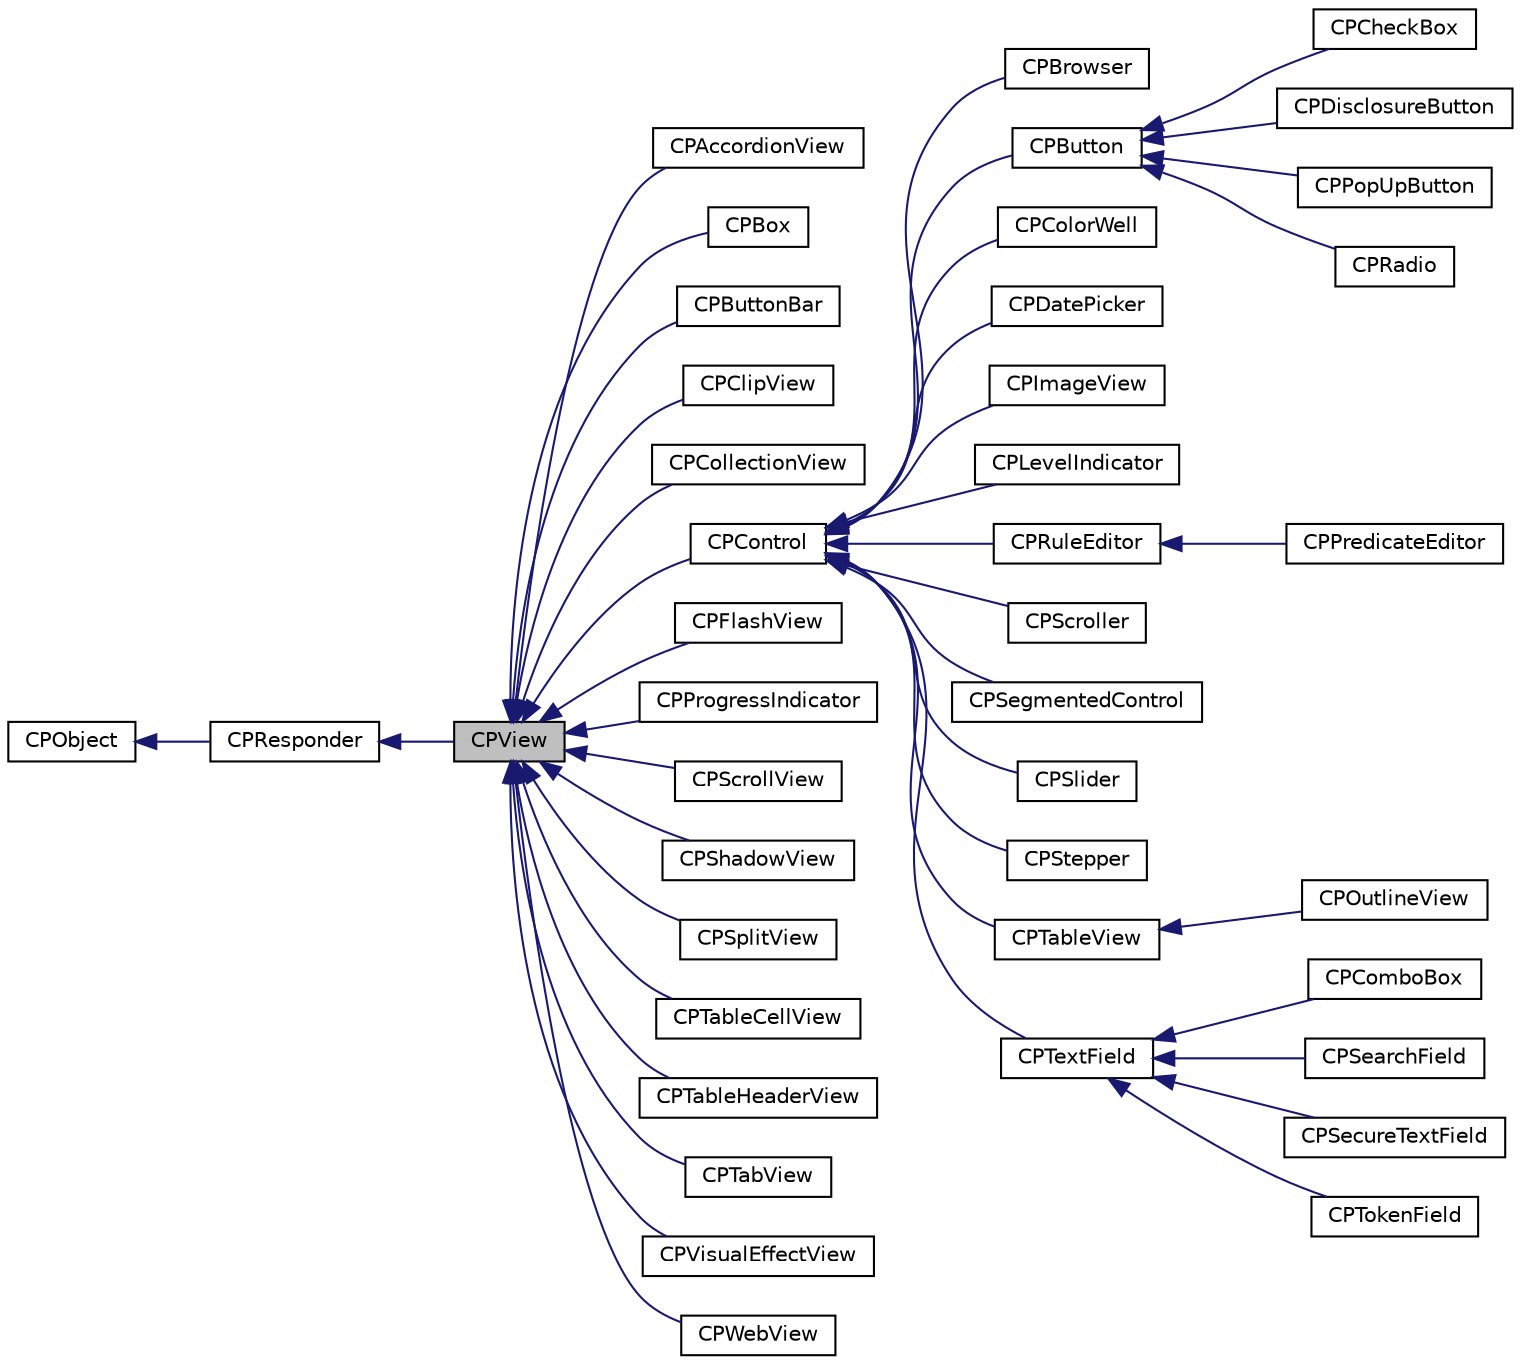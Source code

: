 digraph "CPView"
{
  edge [fontname="Helvetica",fontsize="10",labelfontname="Helvetica",labelfontsize="10"];
  node [fontname="Helvetica",fontsize="10",shape=record];
  rankdir="LR";
  Node1 [label="CPView",height=0.2,width=0.4,color="black", fillcolor="grey75", style="filled" fontcolor="black"];
  Node2 -> Node1 [dir="back",color="midnightblue",fontsize="10",style="solid",fontname="Helvetica"];
  Node2 [label="CPResponder",height=0.2,width=0.4,color="black", fillcolor="white", style="filled",URL="$interface_c_p_responder.html"];
  Node3 -> Node2 [dir="back",color="midnightblue",fontsize="10",style="solid",fontname="Helvetica"];
  Node3 [label="CPObject",height=0.2,width=0.4,color="black", fillcolor="white", style="filled",URL="$class_c_p_object.html"];
  Node1 -> Node4 [dir="back",color="midnightblue",fontsize="10",style="solid",fontname="Helvetica"];
  Node4 [label="CPAccordionView",height=0.2,width=0.4,color="black", fillcolor="white", style="filled",URL="$interface_c_p_accordion_view.html"];
  Node1 -> Node5 [dir="back",color="midnightblue",fontsize="10",style="solid",fontname="Helvetica"];
  Node5 [label="CPBox",height=0.2,width=0.4,color="black", fillcolor="white", style="filled",URL="$interface_c_p_box.html"];
  Node1 -> Node6 [dir="back",color="midnightblue",fontsize="10",style="solid",fontname="Helvetica"];
  Node6 [label="CPButtonBar",height=0.2,width=0.4,color="black", fillcolor="white", style="filled",URL="$interface_c_p_button_bar.html"];
  Node1 -> Node7 [dir="back",color="midnightblue",fontsize="10",style="solid",fontname="Helvetica"];
  Node7 [label="CPClipView",height=0.2,width=0.4,color="black", fillcolor="white", style="filled",URL="$interface_c_p_clip_view.html"];
  Node1 -> Node8 [dir="back",color="midnightblue",fontsize="10",style="solid",fontname="Helvetica"];
  Node8 [label="CPCollectionView",height=0.2,width=0.4,color="black", fillcolor="white", style="filled",URL="$interface_c_p_collection_view.html"];
  Node1 -> Node9 [dir="back",color="midnightblue",fontsize="10",style="solid",fontname="Helvetica"];
  Node9 [label="CPControl",height=0.2,width=0.4,color="black", fillcolor="white", style="filled",URL="$interface_c_p_control.html"];
  Node9 -> Node10 [dir="back",color="midnightblue",fontsize="10",style="solid",fontname="Helvetica"];
  Node10 [label="CPBrowser",height=0.2,width=0.4,color="black", fillcolor="white", style="filled",URL="$interface_c_p_browser.html"];
  Node9 -> Node11 [dir="back",color="midnightblue",fontsize="10",style="solid",fontname="Helvetica"];
  Node11 [label="CPButton",height=0.2,width=0.4,color="black", fillcolor="white", style="filled",URL="$interface_c_p_button.html"];
  Node11 -> Node12 [dir="back",color="midnightblue",fontsize="10",style="solid",fontname="Helvetica"];
  Node12 [label="CPCheckBox",height=0.2,width=0.4,color="black", fillcolor="white", style="filled",URL="$interface_c_p_check_box.html"];
  Node11 -> Node13 [dir="back",color="midnightblue",fontsize="10",style="solid",fontname="Helvetica"];
  Node13 [label="CPDisclosureButton",height=0.2,width=0.4,color="black", fillcolor="white", style="filled",URL="$interface_c_p_disclosure_button.html"];
  Node11 -> Node14 [dir="back",color="midnightblue",fontsize="10",style="solid",fontname="Helvetica"];
  Node14 [label="CPPopUpButton",height=0.2,width=0.4,color="black", fillcolor="white", style="filled",URL="$interface_c_p_pop_up_button.html"];
  Node11 -> Node15 [dir="back",color="midnightblue",fontsize="10",style="solid",fontname="Helvetica"];
  Node15 [label="CPRadio",height=0.2,width=0.4,color="black", fillcolor="white", style="filled",URL="$interface_c_p_radio.html"];
  Node9 -> Node16 [dir="back",color="midnightblue",fontsize="10",style="solid",fontname="Helvetica"];
  Node16 [label="CPColorWell",height=0.2,width=0.4,color="black", fillcolor="white", style="filled",URL="$interface_c_p_color_well.html"];
  Node9 -> Node17 [dir="back",color="midnightblue",fontsize="10",style="solid",fontname="Helvetica"];
  Node17 [label="CPDatePicker",height=0.2,width=0.4,color="black", fillcolor="white", style="filled",URL="$interface_c_p_date_picker.html"];
  Node9 -> Node18 [dir="back",color="midnightblue",fontsize="10",style="solid",fontname="Helvetica"];
  Node18 [label="CPImageView",height=0.2,width=0.4,color="black", fillcolor="white", style="filled",URL="$interface_c_p_image_view.html"];
  Node9 -> Node19 [dir="back",color="midnightblue",fontsize="10",style="solid",fontname="Helvetica"];
  Node19 [label="CPLevelIndicator",height=0.2,width=0.4,color="black", fillcolor="white", style="filled",URL="$interface_c_p_level_indicator.html"];
  Node9 -> Node20 [dir="back",color="midnightblue",fontsize="10",style="solid",fontname="Helvetica"];
  Node20 [label="CPRuleEditor",height=0.2,width=0.4,color="black", fillcolor="white", style="filled",URL="$interface_c_p_rule_editor.html",tooltip="A view for creating and configuring criteria. "];
  Node20 -> Node21 [dir="back",color="midnightblue",fontsize="10",style="solid",fontname="Helvetica"];
  Node21 [label="CPPredicateEditor",height=0.2,width=0.4,color="black", fillcolor="white", style="filled",URL="$interface_c_p_predicate_editor.html"];
  Node9 -> Node22 [dir="back",color="midnightblue",fontsize="10",style="solid",fontname="Helvetica"];
  Node22 [label="CPScroller",height=0.2,width=0.4,color="black", fillcolor="white", style="filled",URL="$interface_c_p_scroller.html"];
  Node9 -> Node23 [dir="back",color="midnightblue",fontsize="10",style="solid",fontname="Helvetica"];
  Node23 [label="CPSegmentedControl",height=0.2,width=0.4,color="black", fillcolor="white", style="filled",URL="$interface_c_p_segmented_control.html"];
  Node9 -> Node24 [dir="back",color="midnightblue",fontsize="10",style="solid",fontname="Helvetica"];
  Node24 [label="CPSlider",height=0.2,width=0.4,color="black", fillcolor="white", style="filled",URL="$interface_c_p_slider.html"];
  Node9 -> Node25 [dir="back",color="midnightblue",fontsize="10",style="solid",fontname="Helvetica"];
  Node25 [label="CPStepper",height=0.2,width=0.4,color="black", fillcolor="white", style="filled",URL="$interface_c_p_stepper.html"];
  Node9 -> Node26 [dir="back",color="midnightblue",fontsize="10",style="solid",fontname="Helvetica"];
  Node26 [label="CPTableView",height=0.2,width=0.4,color="black", fillcolor="white", style="filled",URL="$interface_c_p_table_view.html"];
  Node26 -> Node27 [dir="back",color="midnightblue",fontsize="10",style="solid",fontname="Helvetica"];
  Node27 [label="CPOutlineView",height=0.2,width=0.4,color="black", fillcolor="white", style="filled",URL="$interface_c_p_outline_view.html"];
  Node9 -> Node28 [dir="back",color="midnightblue",fontsize="10",style="solid",fontname="Helvetica"];
  Node28 [label="CPTextField",height=0.2,width=0.4,color="black", fillcolor="white", style="filled",URL="$interface_c_p_text_field.html"];
  Node28 -> Node29 [dir="back",color="midnightblue",fontsize="10",style="solid",fontname="Helvetica"];
  Node29 [label="CPComboBox",height=0.2,width=0.4,color="black", fillcolor="white", style="filled",URL="$interface_c_p_combo_box.html"];
  Node28 -> Node30 [dir="back",color="midnightblue",fontsize="10",style="solid",fontname="Helvetica"];
  Node30 [label="CPSearchField",height=0.2,width=0.4,color="black", fillcolor="white", style="filled",URL="$interface_c_p_search_field.html"];
  Node28 -> Node31 [dir="back",color="midnightblue",fontsize="10",style="solid",fontname="Helvetica"];
  Node31 [label="CPSecureTextField",height=0.2,width=0.4,color="black", fillcolor="white", style="filled",URL="$interface_c_p_secure_text_field.html"];
  Node28 -> Node32 [dir="back",color="midnightblue",fontsize="10",style="solid",fontname="Helvetica"];
  Node32 [label="CPTokenField",height=0.2,width=0.4,color="black", fillcolor="white", style="filled",URL="$interface_c_p_token_field.html"];
  Node1 -> Node33 [dir="back",color="midnightblue",fontsize="10",style="solid",fontname="Helvetica"];
  Node33 [label="CPFlashView",height=0.2,width=0.4,color="black", fillcolor="white", style="filled",URL="$interface_c_p_flash_view.html"];
  Node1 -> Node34 [dir="back",color="midnightblue",fontsize="10",style="solid",fontname="Helvetica"];
  Node34 [label="CPProgressIndicator",height=0.2,width=0.4,color="black", fillcolor="white", style="filled",URL="$interface_c_p_progress_indicator.html"];
  Node1 -> Node35 [dir="back",color="midnightblue",fontsize="10",style="solid",fontname="Helvetica"];
  Node35 [label="CPScrollView",height=0.2,width=0.4,color="black", fillcolor="white", style="filled",URL="$interface_c_p_scroll_view.html"];
  Node1 -> Node36 [dir="back",color="midnightblue",fontsize="10",style="solid",fontname="Helvetica"];
  Node36 [label="CPShadowView",height=0.2,width=0.4,color="black", fillcolor="white", style="filled",URL="$interface_c_p_shadow_view.html"];
  Node1 -> Node37 [dir="back",color="midnightblue",fontsize="10",style="solid",fontname="Helvetica"];
  Node37 [label="CPSplitView",height=0.2,width=0.4,color="black", fillcolor="white", style="filled",URL="$interface_c_p_split_view.html"];
  Node1 -> Node38 [dir="back",color="midnightblue",fontsize="10",style="solid",fontname="Helvetica"];
  Node38 [label="CPTableCellView",height=0.2,width=0.4,color="black", fillcolor="white", style="filled",URL="$interface_c_p_table_cell_view.html"];
  Node1 -> Node39 [dir="back",color="midnightblue",fontsize="10",style="solid",fontname="Helvetica"];
  Node39 [label="CPTableHeaderView",height=0.2,width=0.4,color="black", fillcolor="white", style="filled",URL="$interface_c_p_table_header_view.html"];
  Node1 -> Node40 [dir="back",color="midnightblue",fontsize="10",style="solid",fontname="Helvetica"];
  Node40 [label="CPTabView",height=0.2,width=0.4,color="black", fillcolor="white", style="filled",URL="$interface_c_p_tab_view.html"];
  Node1 -> Node41 [dir="back",color="midnightblue",fontsize="10",style="solid",fontname="Helvetica"];
  Node41 [label="CPVisualEffectView",height=0.2,width=0.4,color="black", fillcolor="white", style="filled",URL="$interface_c_p_visual_effect_view.html"];
  Node1 -> Node42 [dir="back",color="midnightblue",fontsize="10",style="solid",fontname="Helvetica"];
  Node42 [label="CPWebView",height=0.2,width=0.4,color="black", fillcolor="white", style="filled",URL="$interface_c_p_web_view.html"];
}
